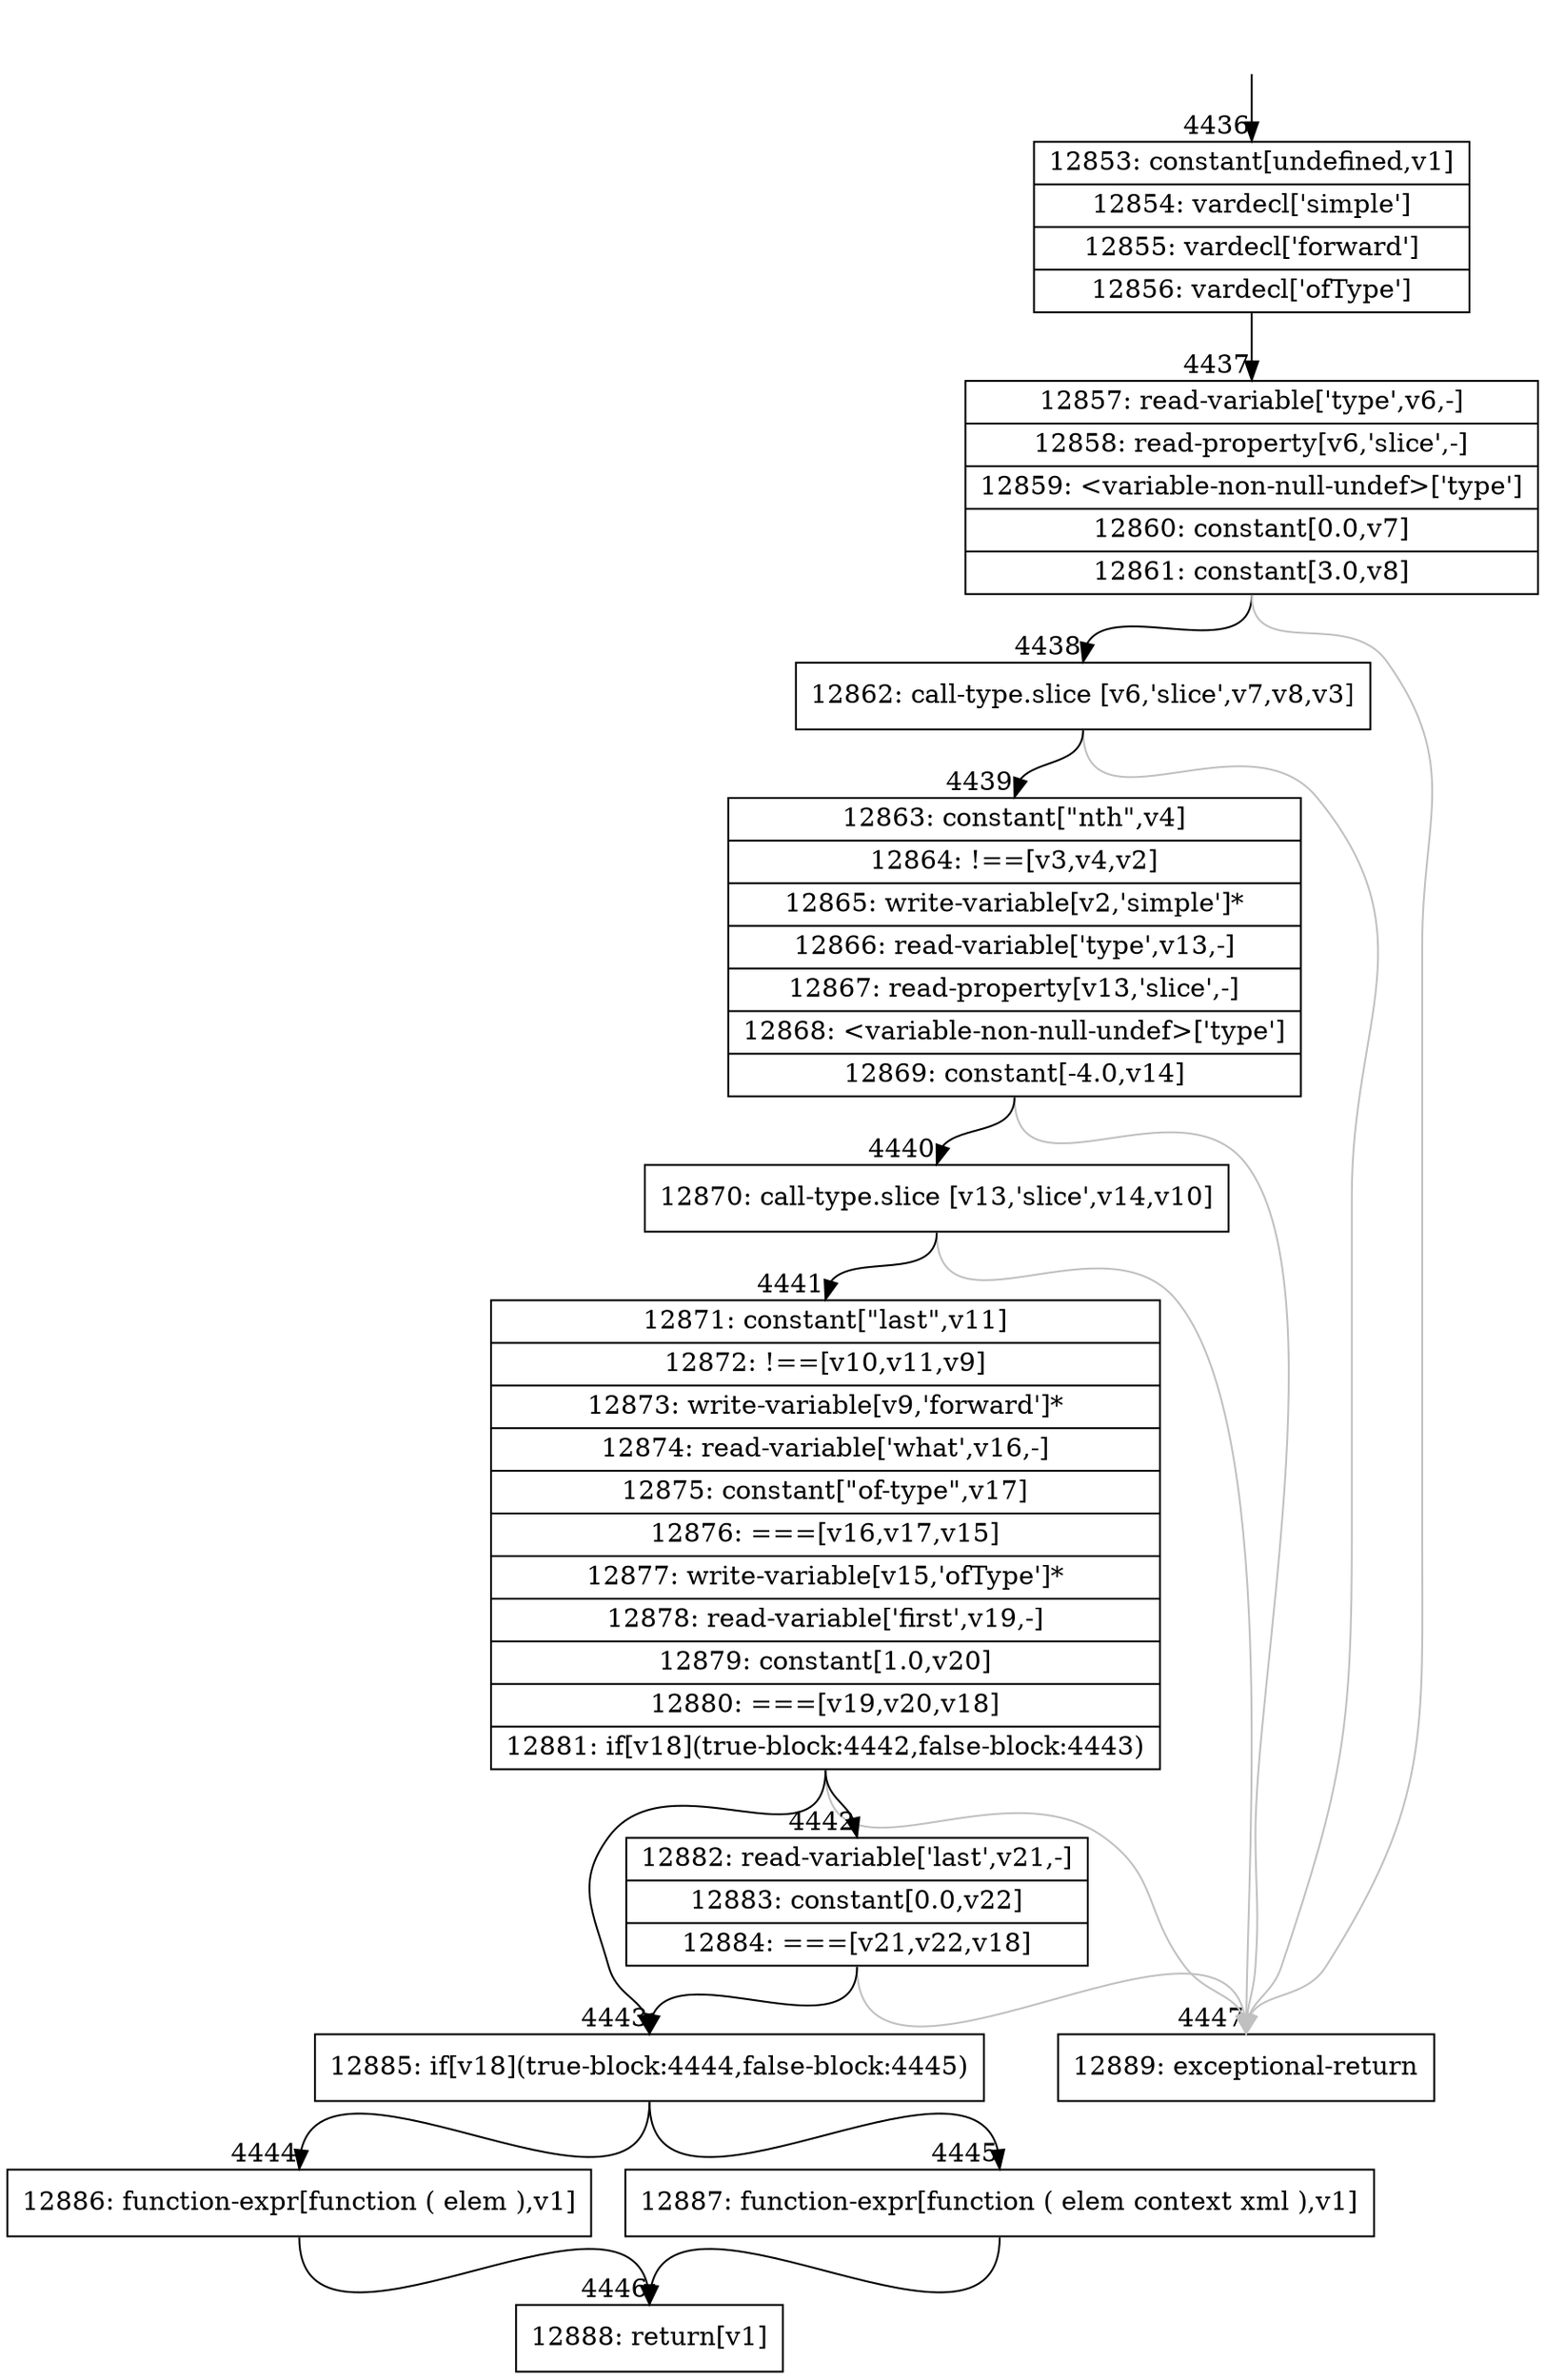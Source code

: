 digraph {
rankdir="TD"
BB_entry283[shape=none,label=""];
BB_entry283 -> BB4436 [tailport=s, headport=n, headlabel="    4436"]
BB4436 [shape=record label="{12853: constant[undefined,v1]|12854: vardecl['simple']|12855: vardecl['forward']|12856: vardecl['ofType']}" ] 
BB4436 -> BB4437 [tailport=s, headport=n, headlabel="      4437"]
BB4437 [shape=record label="{12857: read-variable['type',v6,-]|12858: read-property[v6,'slice',-]|12859: \<variable-non-null-undef\>['type']|12860: constant[0.0,v7]|12861: constant[3.0,v8]}" ] 
BB4437 -> BB4438 [tailport=s, headport=n, headlabel="      4438"]
BB4437 -> BB4447 [tailport=s, headport=n, color=gray, headlabel="      4447"]
BB4438 [shape=record label="{12862: call-type.slice [v6,'slice',v7,v8,v3]}" ] 
BB4438 -> BB4439 [tailport=s, headport=n, headlabel="      4439"]
BB4438 -> BB4447 [tailport=s, headport=n, color=gray]
BB4439 [shape=record label="{12863: constant[\"nth\",v4]|12864: !==[v3,v4,v2]|12865: write-variable[v2,'simple']*|12866: read-variable['type',v13,-]|12867: read-property[v13,'slice',-]|12868: \<variable-non-null-undef\>['type']|12869: constant[-4.0,v14]}" ] 
BB4439 -> BB4440 [tailport=s, headport=n, headlabel="      4440"]
BB4439 -> BB4447 [tailport=s, headport=n, color=gray]
BB4440 [shape=record label="{12870: call-type.slice [v13,'slice',v14,v10]}" ] 
BB4440 -> BB4441 [tailport=s, headport=n, headlabel="      4441"]
BB4440 -> BB4447 [tailport=s, headport=n, color=gray]
BB4441 [shape=record label="{12871: constant[\"last\",v11]|12872: !==[v10,v11,v9]|12873: write-variable[v9,'forward']*|12874: read-variable['what',v16,-]|12875: constant[\"of-type\",v17]|12876: ===[v16,v17,v15]|12877: write-variable[v15,'ofType']*|12878: read-variable['first',v19,-]|12879: constant[1.0,v20]|12880: ===[v19,v20,v18]|12881: if[v18](true-block:4442,false-block:4443)}" ] 
BB4441 -> BB4443 [tailport=s, headport=n, headlabel="      4443"]
BB4441 -> BB4442 [tailport=s, headport=n, headlabel="      4442"]
BB4441 -> BB4447 [tailport=s, headport=n, color=gray]
BB4442 [shape=record label="{12882: read-variable['last',v21,-]|12883: constant[0.0,v22]|12884: ===[v21,v22,v18]}" ] 
BB4442 -> BB4443 [tailport=s, headport=n]
BB4442 -> BB4447 [tailport=s, headport=n, color=gray]
BB4443 [shape=record label="{12885: if[v18](true-block:4444,false-block:4445)}" ] 
BB4443 -> BB4444 [tailport=s, headport=n, headlabel="      4444"]
BB4443 -> BB4445 [tailport=s, headport=n, headlabel="      4445"]
BB4444 [shape=record label="{12886: function-expr[function ( elem ),v1]}" ] 
BB4444 -> BB4446 [tailport=s, headport=n, headlabel="      4446"]
BB4445 [shape=record label="{12887: function-expr[function ( elem context xml ),v1]}" ] 
BB4445 -> BB4446 [tailport=s, headport=n]
BB4446 [shape=record label="{12888: return[v1]}" ] 
BB4447 [shape=record label="{12889: exceptional-return}" ] 
//#$~ 4764
}
